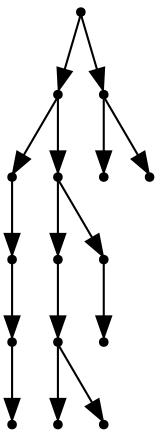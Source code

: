 digraph {
  15 [shape=point];
  11 [shape=point];
  3 [shape=point];
  2 [shape=point];
  1 [shape=point];
  0 [shape=point];
  10 [shape=point];
  7 [shape=point];
  6 [shape=point];
  4 [shape=point];
  5 [shape=point];
  9 [shape=point];
  8 [shape=point];
  14 [shape=point];
  12 [shape=point];
  13 [shape=point];
15 -> 11;
11 -> 3;
3 -> 2;
2 -> 1;
1 -> 0;
11 -> 10;
10 -> 7;
7 -> 6;
6 -> 4;
6 -> 5;
10 -> 9;
9 -> 8;
15 -> 14;
14 -> 12;
14 -> 13;
}
